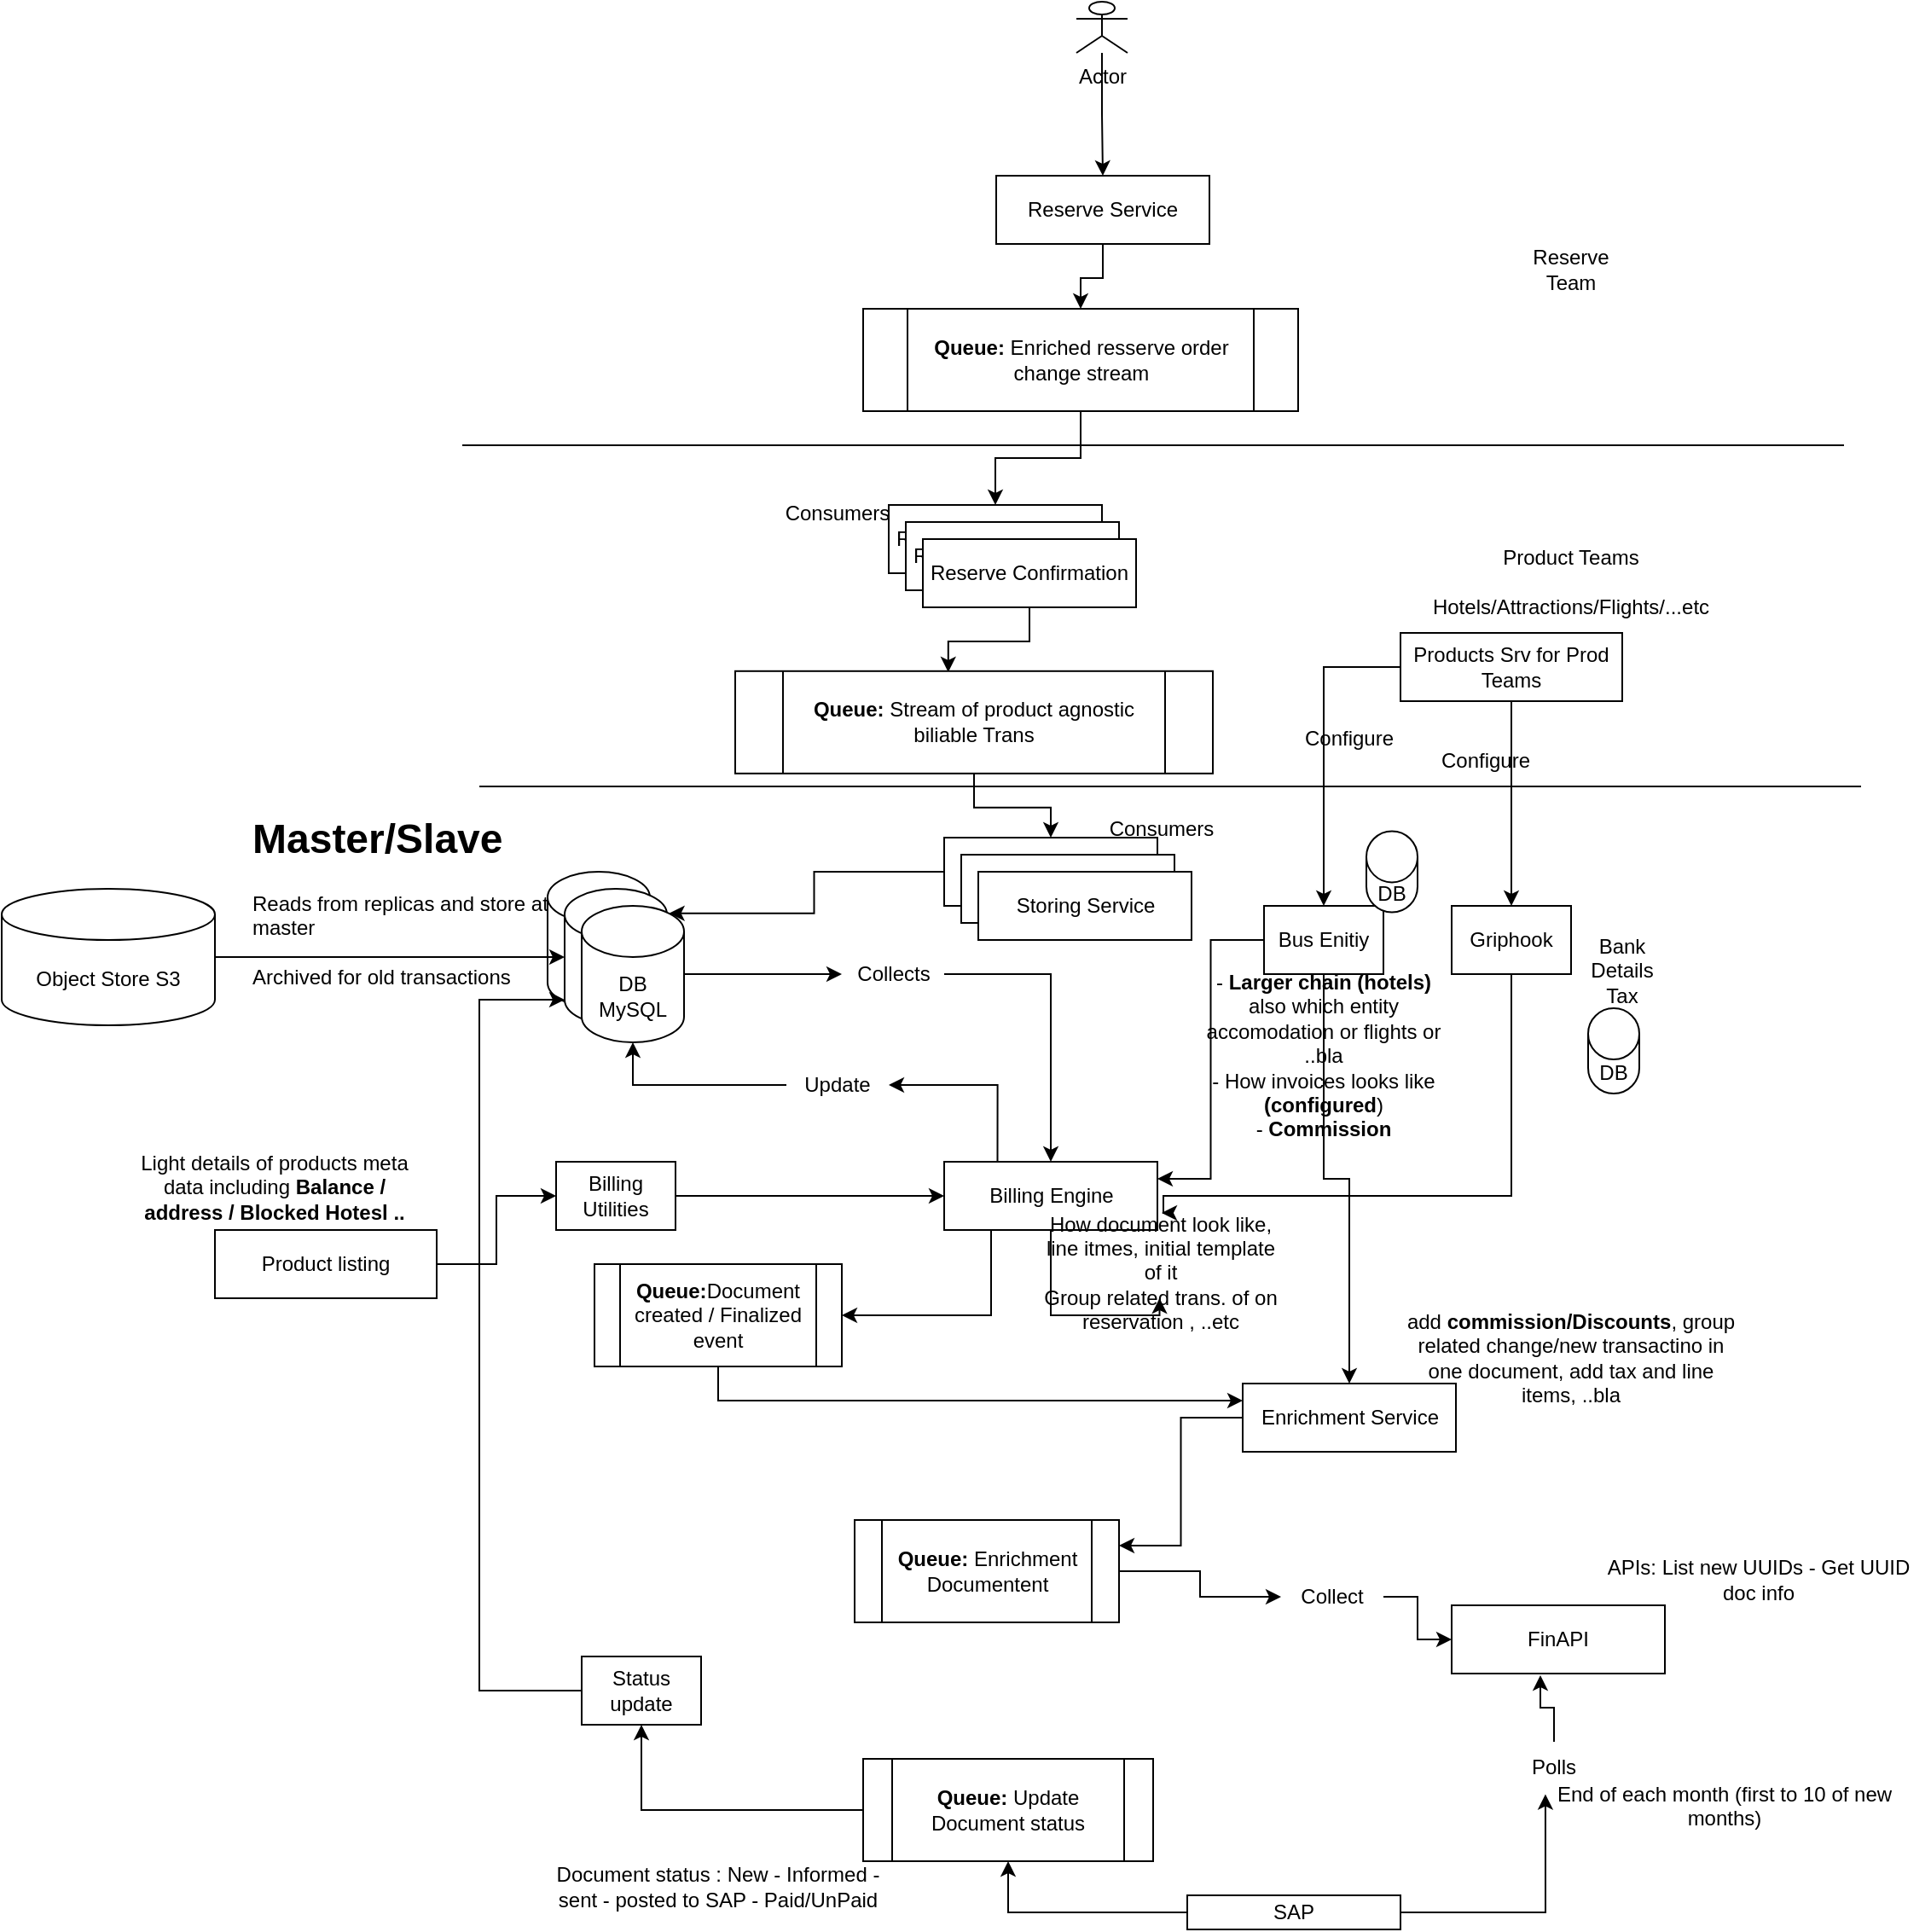 <mxfile version="24.7.12">
  <diagram name="Page-1" id="xiuBLJ37qw-kohO69TS_">
    <mxGraphModel grid="1" page="1" gridSize="10" guides="1" tooltips="1" connect="1" arrows="1" fold="1" pageScale="1" pageWidth="850" pageHeight="1100" math="0" shadow="0">
      <root>
        <mxCell id="0" />
        <mxCell id="1" parent="0" />
        <mxCell id="UD-d-UqEXtR9hoiALEOD-3" style="edgeStyle=orthogonalEdgeStyle;rounded=0;orthogonalLoop=1;jettySize=auto;html=1;" edge="1" parent="1" source="UD-d-UqEXtR9hoiALEOD-1" target="UD-d-UqEXtR9hoiALEOD-2">
          <mxGeometry relative="1" as="geometry" />
        </mxCell>
        <mxCell id="UD-d-UqEXtR9hoiALEOD-1" value="Actor" style="shape=umlActor;verticalLabelPosition=bottom;verticalAlign=top;html=1;outlineConnect=0;" vertex="1" parent="1">
          <mxGeometry x="340" y="20" width="30" height="30" as="geometry" />
        </mxCell>
        <mxCell id="UD-d-UqEXtR9hoiALEOD-60" style="edgeStyle=orthogonalEdgeStyle;rounded=0;orthogonalLoop=1;jettySize=auto;html=1;entryX=0.5;entryY=0;entryDx=0;entryDy=0;" edge="1" parent="1" source="UD-d-UqEXtR9hoiALEOD-2" target="UD-d-UqEXtR9hoiALEOD-59">
          <mxGeometry relative="1" as="geometry" />
        </mxCell>
        <mxCell id="UD-d-UqEXtR9hoiALEOD-2" value="Reserve Service" style="rounded=0;whiteSpace=wrap;html=1;" vertex="1" parent="1">
          <mxGeometry x="293" y="122" width="125" height="40" as="geometry" />
        </mxCell>
        <mxCell id="UD-d-UqEXtR9hoiALEOD-9" value="Reserve Confirmation" style="rounded=0;whiteSpace=wrap;html=1;" vertex="1" parent="1">
          <mxGeometry x="230" y="315" width="125" height="40" as="geometry" />
        </mxCell>
        <mxCell id="UD-d-UqEXtR9hoiALEOD-11" value="Reserve Confirmation" style="rounded=0;whiteSpace=wrap;html=1;" vertex="1" parent="1">
          <mxGeometry x="240" y="325" width="125" height="40" as="geometry" />
        </mxCell>
        <mxCell id="UD-d-UqEXtR9hoiALEOD-12" value="Reserve Confirmation" style="rounded=0;whiteSpace=wrap;html=1;" vertex="1" parent="1">
          <mxGeometry x="250" y="335" width="125" height="40" as="geometry" />
        </mxCell>
        <mxCell id="UD-d-UqEXtR9hoiALEOD-15" style="edgeStyle=orthogonalEdgeStyle;rounded=0;orthogonalLoop=1;jettySize=auto;html=1;entryX=0.446;entryY=0.01;entryDx=0;entryDy=0;entryPerimeter=0;" edge="1" parent="1" source="UD-d-UqEXtR9hoiALEOD-12" target="UD-d-UqEXtR9hoiALEOD-56">
          <mxGeometry relative="1" as="geometry">
            <mxPoint x="290" y="420" as="targetPoint" />
          </mxGeometry>
        </mxCell>
        <mxCell id="UD-d-UqEXtR9hoiALEOD-16" value="MySQL" style="shape=cylinder3;whiteSpace=wrap;html=1;boundedLbl=1;backgroundOutline=1;size=15;" vertex="1" parent="1">
          <mxGeometry x="30" y="530" width="60" height="80" as="geometry" />
        </mxCell>
        <mxCell id="UD-d-UqEXtR9hoiALEOD-18" value="Storing Service" style="rounded=0;whiteSpace=wrap;html=1;" vertex="1" parent="1">
          <mxGeometry x="262.5" y="510" width="125" height="40" as="geometry" />
        </mxCell>
        <mxCell id="UD-d-UqEXtR9hoiALEOD-19" style="edgeStyle=orthogonalEdgeStyle;rounded=0;orthogonalLoop=1;jettySize=auto;html=1;entryX=0.855;entryY=0;entryDx=0;entryDy=4.35;entryPerimeter=0;" edge="1" parent="1" source="UD-d-UqEXtR9hoiALEOD-18" target="UD-d-UqEXtR9hoiALEOD-23">
          <mxGeometry relative="1" as="geometry">
            <mxPoint x="120" y="570" as="targetPoint" />
          </mxGeometry>
        </mxCell>
        <mxCell id="UD-d-UqEXtR9hoiALEOD-82" style="edgeStyle=orthogonalEdgeStyle;rounded=0;orthogonalLoop=1;jettySize=auto;html=1;exitX=0.25;exitY=0;exitDx=0;exitDy=0;" edge="1" parent="1" source="UD-d-UqEXtR9hoiALEOD-20" target="UD-d-UqEXtR9hoiALEOD-80">
          <mxGeometry relative="1" as="geometry">
            <Array as="points">
              <mxPoint x="294" y="655" />
            </Array>
          </mxGeometry>
        </mxCell>
        <mxCell id="UD-d-UqEXtR9hoiALEOD-84" style="edgeStyle=orthogonalEdgeStyle;rounded=0;orthogonalLoop=1;jettySize=auto;html=1;entryX=1;entryY=0.5;entryDx=0;entryDy=0;" edge="1" parent="1" source="UD-d-UqEXtR9hoiALEOD-20" target="UD-d-UqEXtR9hoiALEOD-62">
          <mxGeometry relative="1" as="geometry">
            <Array as="points">
              <mxPoint x="290" y="790" />
            </Array>
          </mxGeometry>
        </mxCell>
        <mxCell id="UD-d-UqEXtR9hoiALEOD-20" value="Billing Engine" style="rounded=0;whiteSpace=wrap;html=1;" vertex="1" parent="1">
          <mxGeometry x="262.5" y="700" width="125" height="40" as="geometry" />
        </mxCell>
        <mxCell id="UD-d-UqEXtR9hoiALEOD-40" style="edgeStyle=orthogonalEdgeStyle;rounded=0;orthogonalLoop=1;jettySize=auto;html=1;entryX=1;entryY=0.25;entryDx=0;entryDy=0;" edge="1" parent="1" source="UD-d-UqEXtR9hoiALEOD-21" target="UD-d-UqEXtR9hoiALEOD-20">
          <mxGeometry relative="1" as="geometry" />
        </mxCell>
        <mxCell id="UD-d-UqEXtR9hoiALEOD-90" style="edgeStyle=orthogonalEdgeStyle;rounded=0;orthogonalLoop=1;jettySize=auto;html=1;" edge="1" parent="1" source="UD-d-UqEXtR9hoiALEOD-21" target="UD-d-UqEXtR9hoiALEOD-69">
          <mxGeometry relative="1" as="geometry" />
        </mxCell>
        <mxCell id="UD-d-UqEXtR9hoiALEOD-21" value="Bus Enitiy" style="rounded=0;whiteSpace=wrap;html=1;" vertex="1" parent="1">
          <mxGeometry x="450" y="550" width="70" height="40" as="geometry" />
        </mxCell>
        <mxCell id="UD-d-UqEXtR9hoiALEOD-22" value="MySQL" style="shape=cylinder3;whiteSpace=wrap;html=1;boundedLbl=1;backgroundOutline=1;size=15;" vertex="1" parent="1">
          <mxGeometry x="40" y="540" width="60" height="80" as="geometry" />
        </mxCell>
        <mxCell id="UD-d-UqEXtR9hoiALEOD-25" style="edgeStyle=orthogonalEdgeStyle;rounded=0;orthogonalLoop=1;jettySize=auto;html=1;" edge="1" parent="1" source="UD-d-UqEXtR9hoiALEOD-39" target="UD-d-UqEXtR9hoiALEOD-20">
          <mxGeometry relative="1" as="geometry">
            <Array as="points">
              <mxPoint x="325" y="590" />
            </Array>
          </mxGeometry>
        </mxCell>
        <mxCell id="UD-d-UqEXtR9hoiALEOD-23" value="DB MySQL" style="shape=cylinder3;whiteSpace=wrap;html=1;boundedLbl=1;backgroundOutline=1;size=15;" vertex="1" parent="1">
          <mxGeometry x="50" y="550" width="60" height="80" as="geometry" />
        </mxCell>
        <mxCell id="UD-d-UqEXtR9hoiALEOD-24" value="&lt;h1 style=&quot;margin-top: 0px;&quot;&gt;Master/Slave&lt;/h1&gt;&lt;div&gt;Reads from replicas and store at master&lt;/div&gt;&lt;div&gt;&lt;br&gt;&lt;/div&gt;&lt;div&gt;Archived for old transactions&lt;/div&gt;" style="text;html=1;whiteSpace=wrap;overflow=hidden;rounded=0;" vertex="1" parent="1">
          <mxGeometry x="-145" y="490" width="180" height="110" as="geometry" />
        </mxCell>
        <mxCell id="UD-d-UqEXtR9hoiALEOD-41" style="edgeStyle=orthogonalEdgeStyle;rounded=0;orthogonalLoop=1;jettySize=auto;html=1;" edge="1" parent="1" source="UD-d-UqEXtR9hoiALEOD-26">
          <mxGeometry relative="1" as="geometry">
            <mxPoint x="390" y="730" as="targetPoint" />
            <Array as="points">
              <mxPoint x="595" y="720" />
              <mxPoint x="391" y="720" />
            </Array>
          </mxGeometry>
        </mxCell>
        <mxCell id="UD-d-UqEXtR9hoiALEOD-26" value="Griphook" style="rounded=0;whiteSpace=wrap;html=1;" vertex="1" parent="1">
          <mxGeometry x="560" y="550" width="70" height="40" as="geometry" />
        </mxCell>
        <mxCell id="UD-d-UqEXtR9hoiALEOD-27" value="" style="endArrow=none;html=1;rounded=0;" edge="1" parent="1">
          <mxGeometry width="50" height="50" relative="1" as="geometry">
            <mxPoint x="-20" y="280" as="sourcePoint" />
            <mxPoint x="790" y="280" as="targetPoint" />
          </mxGeometry>
        </mxCell>
        <mxCell id="UD-d-UqEXtR9hoiALEOD-28" value="" style="endArrow=none;html=1;rounded=0;" edge="1" parent="1">
          <mxGeometry width="50" height="50" relative="1" as="geometry">
            <mxPoint x="-10" y="480" as="sourcePoint" />
            <mxPoint x="800" y="480" as="targetPoint" />
          </mxGeometry>
        </mxCell>
        <mxCell id="UD-d-UqEXtR9hoiALEOD-29" value="Reserve Team" style="text;html=1;align=center;verticalAlign=middle;whiteSpace=wrap;rounded=0;" vertex="1" parent="1">
          <mxGeometry x="600" y="162" width="60" height="30" as="geometry" />
        </mxCell>
        <mxCell id="UD-d-UqEXtR9hoiALEOD-30" value="Product Teams&lt;br&gt;&lt;br&gt;Hotels/Attractions/Flights/...etc" style="text;html=1;align=center;verticalAlign=middle;whiteSpace=wrap;rounded=0;" vertex="1" parent="1">
          <mxGeometry x="600" y="345" width="60" height="30" as="geometry" />
        </mxCell>
        <mxCell id="UD-d-UqEXtR9hoiALEOD-32" style="edgeStyle=orthogonalEdgeStyle;rounded=0;orthogonalLoop=1;jettySize=auto;html=1;" edge="1" parent="1" source="UD-d-UqEXtR9hoiALEOD-31" target="UD-d-UqEXtR9hoiALEOD-26">
          <mxGeometry relative="1" as="geometry" />
        </mxCell>
        <mxCell id="UD-d-UqEXtR9hoiALEOD-33" style="edgeStyle=orthogonalEdgeStyle;rounded=0;orthogonalLoop=1;jettySize=auto;html=1;entryX=0.5;entryY=0;entryDx=0;entryDy=0;" edge="1" parent="1" source="UD-d-UqEXtR9hoiALEOD-31" target="UD-d-UqEXtR9hoiALEOD-21">
          <mxGeometry relative="1" as="geometry" />
        </mxCell>
        <mxCell id="UD-d-UqEXtR9hoiALEOD-31" value="Products Srv for Prod Teams" style="rounded=0;whiteSpace=wrap;html=1;" vertex="1" parent="1">
          <mxGeometry x="530" y="390" width="130" height="40" as="geometry" />
        </mxCell>
        <mxCell id="UD-d-UqEXtR9hoiALEOD-34" value="- &lt;b&gt;Larger chain (hotels)&lt;/b&gt; also which entity accomodation or flights or ..bla&lt;div&gt;- How invoices looks like &lt;b&gt;(configured&lt;/b&gt;)&lt;/div&gt;&lt;div&gt;- &lt;b&gt;Commission&lt;/b&gt;&lt;br&gt;&lt;div&gt;&lt;br&gt;&lt;/div&gt;&lt;/div&gt;" style="text;html=1;align=center;verticalAlign=middle;whiteSpace=wrap;rounded=0;" vertex="1" parent="1">
          <mxGeometry x="410" y="630" width="150" height="30" as="geometry" />
        </mxCell>
        <mxCell id="UD-d-UqEXtR9hoiALEOD-36" value="&lt;div&gt;Bank Details&lt;br&gt;Tax&lt;/div&gt;&lt;div&gt;&lt;br&gt;&lt;/div&gt;" style="text;html=1;align=center;verticalAlign=middle;whiteSpace=wrap;rounded=0;" vertex="1" parent="1">
          <mxGeometry x="630" y="580" width="60" height="30" as="geometry" />
        </mxCell>
        <mxCell id="UD-d-UqEXtR9hoiALEOD-45" style="edgeStyle=orthogonalEdgeStyle;rounded=0;orthogonalLoop=1;jettySize=auto;html=1;entryX=0;entryY=0.5;entryDx=0;entryDy=0;" edge="1" parent="1" source="UD-d-UqEXtR9hoiALEOD-42" target="UD-d-UqEXtR9hoiALEOD-20">
          <mxGeometry relative="1" as="geometry" />
        </mxCell>
        <mxCell id="UD-d-UqEXtR9hoiALEOD-42" value="Billing Utilities" style="rounded=0;whiteSpace=wrap;html=1;" vertex="1" parent="1">
          <mxGeometry x="35" y="700" width="70" height="40" as="geometry" />
        </mxCell>
        <mxCell id="UD-d-UqEXtR9hoiALEOD-44" style="edgeStyle=orthogonalEdgeStyle;rounded=0;orthogonalLoop=1;jettySize=auto;html=1;entryX=0;entryY=0.5;entryDx=0;entryDy=0;" edge="1" parent="1" source="UD-d-UqEXtR9hoiALEOD-43" target="UD-d-UqEXtR9hoiALEOD-42">
          <mxGeometry relative="1" as="geometry" />
        </mxCell>
        <mxCell id="UD-d-UqEXtR9hoiALEOD-43" value="Product listing" style="rounded=0;whiteSpace=wrap;html=1;" vertex="1" parent="1">
          <mxGeometry x="-165" y="740" width="130" height="40" as="geometry" />
        </mxCell>
        <mxCell id="UD-d-UqEXtR9hoiALEOD-46" value="&lt;div&gt;Light details of products meta data including&lt;b&gt;&amp;nbsp;Balance / address / Blocked Hotesl ..&lt;/b&gt;&lt;/div&gt;" style="text;html=1;align=center;verticalAlign=middle;whiteSpace=wrap;rounded=0;" vertex="1" parent="1">
          <mxGeometry x="-220" y="700" width="180" height="30" as="geometry" />
        </mxCell>
        <mxCell id="UD-d-UqEXtR9hoiALEOD-48" value="&lt;div&gt;Configure&lt;/div&gt;" style="text;html=1;align=center;verticalAlign=middle;whiteSpace=wrap;rounded=0;" vertex="1" parent="1">
          <mxGeometry x="550" y="450" width="60" height="30" as="geometry" />
        </mxCell>
        <mxCell id="UD-d-UqEXtR9hoiALEOD-49" value="&lt;div&gt;Configure&lt;/div&gt;" style="text;html=1;align=center;verticalAlign=middle;whiteSpace=wrap;rounded=0;" vertex="1" parent="1">
          <mxGeometry x="470" y="437.4" width="60" height="30" as="geometry" />
        </mxCell>
        <mxCell id="UD-d-UqEXtR9hoiALEOD-50" value="FinAPI" style="rounded=0;whiteSpace=wrap;html=1;" vertex="1" parent="1">
          <mxGeometry x="560" y="960" width="125" height="40" as="geometry" />
        </mxCell>
        <mxCell id="UD-d-UqEXtR9hoiALEOD-77" style="edgeStyle=orthogonalEdgeStyle;rounded=0;orthogonalLoop=1;jettySize=auto;html=1;entryX=0.5;entryY=1;entryDx=0;entryDy=0;" edge="1" parent="1" source="UD-d-UqEXtR9hoiALEOD-51" target="UD-d-UqEXtR9hoiALEOD-74">
          <mxGeometry relative="1" as="geometry" />
        </mxCell>
        <mxCell id="UD-d-UqEXtR9hoiALEOD-51" value="SAP" style="rounded=0;whiteSpace=wrap;html=1;" vertex="1" parent="1">
          <mxGeometry x="405" y="1130" width="125" height="20" as="geometry" />
        </mxCell>
        <mxCell id="UD-d-UqEXtR9hoiALEOD-52" style="edgeStyle=orthogonalEdgeStyle;rounded=0;orthogonalLoop=1;jettySize=auto;html=1;entryX=0.416;entryY=1.025;entryDx=0;entryDy=0;entryPerimeter=0;" edge="1" parent="1" source="UD-d-UqEXtR9hoiALEOD-53" target="UD-d-UqEXtR9hoiALEOD-50">
          <mxGeometry relative="1" as="geometry" />
        </mxCell>
        <mxCell id="UD-d-UqEXtR9hoiALEOD-58" style="edgeStyle=orthogonalEdgeStyle;rounded=0;orthogonalLoop=1;jettySize=auto;html=1;" edge="1" parent="1" source="UD-d-UqEXtR9hoiALEOD-56" target="UD-d-UqEXtR9hoiALEOD-18">
          <mxGeometry relative="1" as="geometry" />
        </mxCell>
        <mxCell id="UD-d-UqEXtR9hoiALEOD-56" value="&lt;b&gt;Queue:&amp;nbsp;&lt;/b&gt;Stream of product agnostic biliable Trans" style="shape=process;whiteSpace=wrap;html=1;backgroundOutline=1;" vertex="1" parent="1">
          <mxGeometry x="140" y="412.4" width="280" height="60" as="geometry" />
        </mxCell>
        <mxCell id="UD-d-UqEXtR9hoiALEOD-61" style="edgeStyle=orthogonalEdgeStyle;rounded=0;orthogonalLoop=1;jettySize=auto;html=1;" edge="1" parent="1" source="UD-d-UqEXtR9hoiALEOD-59" target="UD-d-UqEXtR9hoiALEOD-9">
          <mxGeometry relative="1" as="geometry" />
        </mxCell>
        <mxCell id="UD-d-UqEXtR9hoiALEOD-59" value="&lt;b&gt;Queue:&amp;nbsp;&lt;/b&gt;Enriched resserve order change stream" style="shape=process;whiteSpace=wrap;html=1;backgroundOutline=1;" vertex="1" parent="1">
          <mxGeometry x="215" y="200" width="255" height="60" as="geometry" />
        </mxCell>
        <mxCell id="UD-d-UqEXtR9hoiALEOD-89" style="edgeStyle=orthogonalEdgeStyle;rounded=0;orthogonalLoop=1;jettySize=auto;html=1;entryX=0;entryY=0.25;entryDx=0;entryDy=0;" edge="1" parent="1" source="UD-d-UqEXtR9hoiALEOD-62" target="UD-d-UqEXtR9hoiALEOD-69">
          <mxGeometry relative="1" as="geometry">
            <Array as="points">
              <mxPoint x="130" y="840" />
            </Array>
          </mxGeometry>
        </mxCell>
        <mxCell id="UD-d-UqEXtR9hoiALEOD-62" value="&lt;b&gt;Queue:&lt;/b&gt;Document created / Finalized event" style="shape=process;whiteSpace=wrap;html=1;backgroundOutline=1;" vertex="1" parent="1">
          <mxGeometry x="57.5" y="760" width="145" height="60" as="geometry" />
        </mxCell>
        <mxCell id="UD-d-UqEXtR9hoiALEOD-68" style="edgeStyle=orthogonalEdgeStyle;rounded=0;orthogonalLoop=1;jettySize=auto;html=1;entryX=0;entryY=0.5;entryDx=0;entryDy=0;" edge="1" parent="1" source="UD-d-UqEXtR9hoiALEOD-55" target="UD-d-UqEXtR9hoiALEOD-50">
          <mxGeometry relative="1" as="geometry" />
        </mxCell>
        <mxCell id="UD-d-UqEXtR9hoiALEOD-67" value="&lt;b&gt;Queue:&amp;nbsp;&lt;/b&gt;Enrichment Documentent" style="shape=process;whiteSpace=wrap;html=1;backgroundOutline=1;" vertex="1" parent="1">
          <mxGeometry x="210" y="910" width="155" height="60" as="geometry" />
        </mxCell>
        <mxCell id="UD-d-UqEXtR9hoiALEOD-70" style="edgeStyle=orthogonalEdgeStyle;rounded=0;orthogonalLoop=1;jettySize=auto;html=1;entryX=1;entryY=0.25;entryDx=0;entryDy=0;" edge="1" parent="1" source="UD-d-UqEXtR9hoiALEOD-69" target="UD-d-UqEXtR9hoiALEOD-67">
          <mxGeometry relative="1" as="geometry" />
        </mxCell>
        <mxCell id="UD-d-UqEXtR9hoiALEOD-69" value="Enrichment Service" style="rounded=0;whiteSpace=wrap;html=1;" vertex="1" parent="1">
          <mxGeometry x="437.5" y="830" width="125" height="40" as="geometry" />
        </mxCell>
        <mxCell id="UD-d-UqEXtR9hoiALEOD-71" value="add &lt;b&gt;commission/Discounts&lt;/b&gt;, group related change/new transactino in one document, add tax and line items, ..bla" style="text;html=1;align=center;verticalAlign=middle;whiteSpace=wrap;rounded=0;" vertex="1" parent="1">
          <mxGeometry x="530" y="800" width="200" height="30" as="geometry" />
        </mxCell>
        <mxCell id="UD-d-UqEXtR9hoiALEOD-72" value="" style="edgeStyle=orthogonalEdgeStyle;rounded=0;orthogonalLoop=1;jettySize=auto;html=1;entryX=0;entryY=0.5;entryDx=0;entryDy=0;" edge="1" parent="1" source="UD-d-UqEXtR9hoiALEOD-67" target="UD-d-UqEXtR9hoiALEOD-55">
          <mxGeometry relative="1" as="geometry">
            <mxPoint x="365" y="940" as="sourcePoint" />
            <mxPoint x="560" y="930" as="targetPoint" />
          </mxGeometry>
        </mxCell>
        <mxCell id="UD-d-UqEXtR9hoiALEOD-55" value="&lt;div&gt;Collect&lt;/div&gt;" style="text;html=1;align=center;verticalAlign=middle;whiteSpace=wrap;rounded=0;" vertex="1" parent="1">
          <mxGeometry x="460" y="940" width="60" height="30" as="geometry" />
        </mxCell>
        <mxCell id="UD-d-UqEXtR9hoiALEOD-93" style="edgeStyle=orthogonalEdgeStyle;rounded=0;orthogonalLoop=1;jettySize=auto;html=1;entryX=0.5;entryY=1;entryDx=0;entryDy=0;" edge="1" parent="1" source="UD-d-UqEXtR9hoiALEOD-74" target="UD-d-UqEXtR9hoiALEOD-92">
          <mxGeometry relative="1" as="geometry" />
        </mxCell>
        <mxCell id="UD-d-UqEXtR9hoiALEOD-74" value="&lt;b&gt;Queue:&amp;nbsp;&lt;/b&gt;Update Document status" style="shape=process;whiteSpace=wrap;html=1;backgroundOutline=1;" vertex="1" parent="1">
          <mxGeometry x="215" y="1050" width="170" height="60" as="geometry" />
        </mxCell>
        <mxCell id="UD-d-UqEXtR9hoiALEOD-79" value="" style="edgeStyle=orthogonalEdgeStyle;rounded=0;orthogonalLoop=1;jettySize=auto;html=1;" edge="1" parent="1" source="UD-d-UqEXtR9hoiALEOD-23" target="UD-d-UqEXtR9hoiALEOD-39">
          <mxGeometry relative="1" as="geometry">
            <mxPoint x="110" y="590" as="sourcePoint" />
            <mxPoint x="325" y="700" as="targetPoint" />
          </mxGeometry>
        </mxCell>
        <mxCell id="UD-d-UqEXtR9hoiALEOD-39" value="&lt;div&gt;Collects&lt;/div&gt;" style="text;html=1;align=center;verticalAlign=middle;whiteSpace=wrap;rounded=0;" vertex="1" parent="1">
          <mxGeometry x="202.5" y="575" width="60" height="30" as="geometry" />
        </mxCell>
        <mxCell id="UD-d-UqEXtR9hoiALEOD-80" value="&lt;div&gt;Update&lt;/div&gt;" style="text;html=1;align=center;verticalAlign=middle;whiteSpace=wrap;rounded=0;" vertex="1" parent="1">
          <mxGeometry x="170" y="640" width="60" height="30" as="geometry" />
        </mxCell>
        <mxCell id="UD-d-UqEXtR9hoiALEOD-83" style="edgeStyle=orthogonalEdgeStyle;rounded=0;orthogonalLoop=1;jettySize=auto;html=1;entryX=0.5;entryY=1;entryDx=0;entryDy=0;entryPerimeter=0;" edge="1" parent="1" source="UD-d-UqEXtR9hoiALEOD-80" target="UD-d-UqEXtR9hoiALEOD-23">
          <mxGeometry relative="1" as="geometry" />
        </mxCell>
        <mxCell id="UD-d-UqEXtR9hoiALEOD-87" value="" style="edgeStyle=orthogonalEdgeStyle;rounded=0;orthogonalLoop=1;jettySize=auto;html=1;" edge="1" parent="1" source="UD-d-UqEXtR9hoiALEOD-20" target="UD-d-UqEXtR9hoiALEOD-86">
          <mxGeometry relative="1" as="geometry">
            <mxPoint x="325" y="740" as="sourcePoint" />
            <mxPoint x="160" y="800" as="targetPoint" />
            <Array as="points">
              <mxPoint x="325" y="790" />
            </Array>
          </mxGeometry>
        </mxCell>
        <mxCell id="UD-d-UqEXtR9hoiALEOD-86" value="&lt;div&gt;How document look like, line itmes, initial template of it&lt;br&gt;Group related trans. of on reservation , ..etc&lt;/div&gt;" style="text;html=1;align=center;verticalAlign=middle;whiteSpace=wrap;rounded=0;" vertex="1" parent="1">
          <mxGeometry x="317.5" y="750" width="142.5" height="30" as="geometry" />
        </mxCell>
        <mxCell id="UD-d-UqEXtR9hoiALEOD-91" value="" style="edgeStyle=orthogonalEdgeStyle;rounded=0;orthogonalLoop=1;jettySize=auto;html=1;entryX=0.416;entryY=1.025;entryDx=0;entryDy=0;entryPerimeter=0;" edge="1" parent="1" source="UD-d-UqEXtR9hoiALEOD-51" target="UD-d-UqEXtR9hoiALEOD-53">
          <mxGeometry relative="1" as="geometry">
            <mxPoint x="530" y="1140" as="sourcePoint" />
            <mxPoint x="612" y="1001" as="targetPoint" />
          </mxGeometry>
        </mxCell>
        <mxCell id="UD-d-UqEXtR9hoiALEOD-53" value="&lt;div&gt;Polls&lt;/div&gt;" style="text;html=1;align=center;verticalAlign=middle;whiteSpace=wrap;rounded=0;" vertex="1" parent="1">
          <mxGeometry x="590" y="1040" width="60" height="30" as="geometry" />
        </mxCell>
        <mxCell id="UD-d-UqEXtR9hoiALEOD-92" value="Status update" style="rounded=0;whiteSpace=wrap;html=1;" vertex="1" parent="1">
          <mxGeometry x="50" y="990" width="70" height="40" as="geometry" />
        </mxCell>
        <mxCell id="UD-d-UqEXtR9hoiALEOD-94" style="edgeStyle=orthogonalEdgeStyle;rounded=0;orthogonalLoop=1;jettySize=auto;html=1;entryX=0;entryY=1;entryDx=0;entryDy=-15;entryPerimeter=0;" edge="1" parent="1" source="UD-d-UqEXtR9hoiALEOD-92" target="UD-d-UqEXtR9hoiALEOD-22">
          <mxGeometry relative="1" as="geometry">
            <Array as="points">
              <mxPoint x="-10" y="1010" />
              <mxPoint x="-10" y="605" />
            </Array>
          </mxGeometry>
        </mxCell>
        <mxCell id="UD-d-UqEXtR9hoiALEOD-95" value="Document status : New - Informed - sent - posted to SAP - Paid/UnPaid" style="text;html=1;align=center;verticalAlign=middle;whiteSpace=wrap;rounded=0;" vertex="1" parent="1">
          <mxGeometry x="30" y="1110" width="200" height="30" as="geometry" />
        </mxCell>
        <mxCell id="UD-d-UqEXtR9hoiALEOD-99" style="edgeStyle=orthogonalEdgeStyle;rounded=0;orthogonalLoop=1;jettySize=auto;html=1;" edge="1" parent="1" source="UD-d-UqEXtR9hoiALEOD-96" target="UD-d-UqEXtR9hoiALEOD-22">
          <mxGeometry relative="1" as="geometry" />
        </mxCell>
        <mxCell id="UD-d-UqEXtR9hoiALEOD-96" value="Object Store S3" style="shape=cylinder3;whiteSpace=wrap;html=1;boundedLbl=1;backgroundOutline=1;size=15;" vertex="1" parent="1">
          <mxGeometry x="-290" y="540" width="125" height="80" as="geometry" />
        </mxCell>
        <mxCell id="UD-d-UqEXtR9hoiALEOD-100" value="End of each month (first to 10 of new months)&lt;div&gt;&lt;br&gt;&lt;/div&gt;" style="text;html=1;align=center;verticalAlign=middle;whiteSpace=wrap;rounded=0;" vertex="1" parent="1">
          <mxGeometry x="620" y="1070" width="200" height="30" as="geometry" />
        </mxCell>
        <mxCell id="UD-d-UqEXtR9hoiALEOD-101" value="&lt;div&gt;APIs: List new UUIDs - Get UUID doc info&lt;/div&gt;" style="text;html=1;align=center;verticalAlign=middle;whiteSpace=wrap;rounded=0;" vertex="1" parent="1">
          <mxGeometry x="640" y="930" width="200" height="30" as="geometry" />
        </mxCell>
        <mxCell id="neXOPTqBlgnbpKT8xkSi-1" value="Consumers" style="text;html=1;align=center;verticalAlign=middle;whiteSpace=wrap;rounded=0;" vertex="1" parent="1">
          <mxGeometry x="170" y="305" width="60" height="30" as="geometry" />
        </mxCell>
        <mxCell id="neXOPTqBlgnbpKT8xkSi-2" value="Storing Service" style="rounded=0;whiteSpace=wrap;html=1;" vertex="1" parent="1">
          <mxGeometry x="272.5" y="520" width="125" height="40" as="geometry" />
        </mxCell>
        <mxCell id="neXOPTqBlgnbpKT8xkSi-3" value="Storing Service" style="rounded=0;whiteSpace=wrap;html=1;" vertex="1" parent="1">
          <mxGeometry x="282.5" y="530" width="125" height="40" as="geometry" />
        </mxCell>
        <mxCell id="neXOPTqBlgnbpKT8xkSi-4" value="Consumers" style="text;html=1;align=center;verticalAlign=middle;whiteSpace=wrap;rounded=0;" vertex="1" parent="1">
          <mxGeometry x="360" y="490" width="60" height="30" as="geometry" />
        </mxCell>
        <mxCell id="neXOPTqBlgnbpKT8xkSi-6" value="DB" style="shape=cylinder3;whiteSpace=wrap;html=1;boundedLbl=1;backgroundOutline=1;size=15;" vertex="1" parent="1">
          <mxGeometry x="640" y="610" width="30" height="50" as="geometry" />
        </mxCell>
        <mxCell id="neXOPTqBlgnbpKT8xkSi-7" value="DB" style="shape=cylinder3;whiteSpace=wrap;html=1;boundedLbl=1;backgroundOutline=1;size=15;" vertex="1" parent="1">
          <mxGeometry x="510" y="506.2" width="30" height="47.6" as="geometry" />
        </mxCell>
      </root>
    </mxGraphModel>
  </diagram>
</mxfile>
